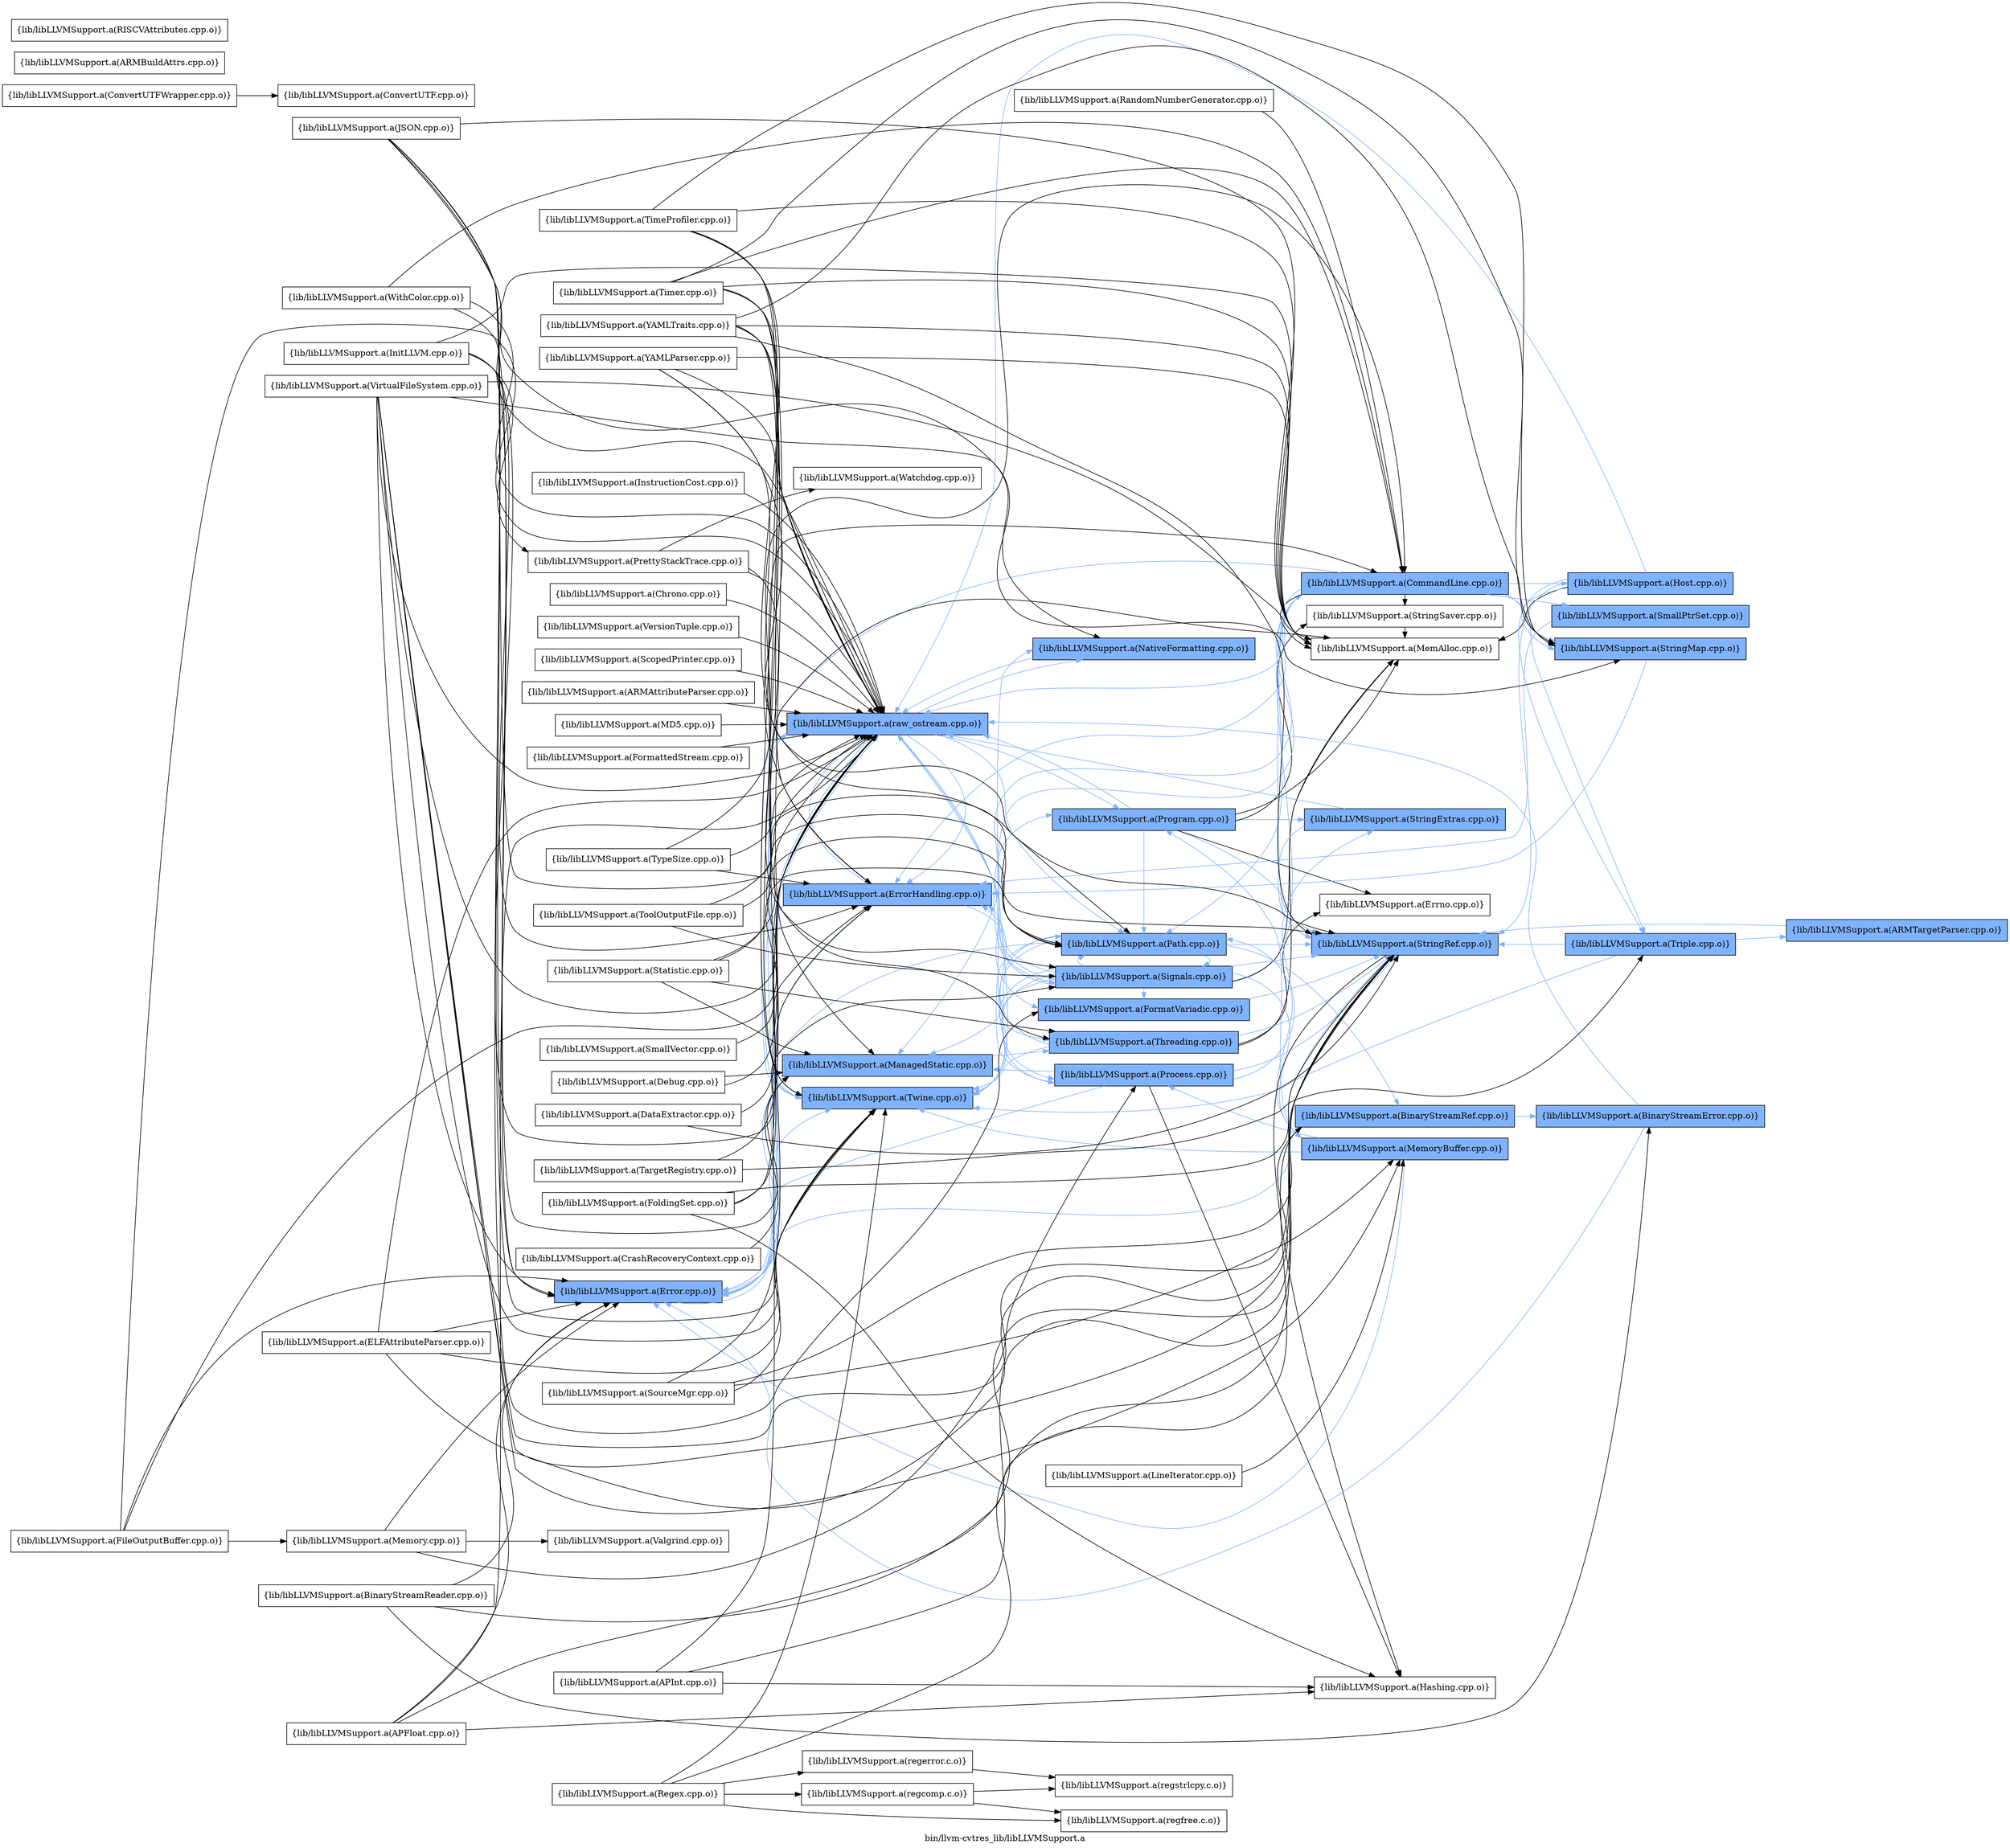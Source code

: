 digraph "bin/llvm-cvtres_lib/libLLVMSupport.a" {
	label="bin/llvm-cvtres_lib/libLLVMSupport.a";
	rankdir=LR;
	{ rank=same; Node0x55e25ba286c8;  }
	{ rank=same; Node0x55e25ba27a48; Node0x55e25ba211e8; Node0x55e25ba26f58; Node0x55e25ba258d8;  }
	{ rank=same; Node0x55e25ba285d8; Node0x55e25ba26af8; Node0x55e25ba217d8; Node0x55e25ba25c48; Node0x55e25ba23ee8; Node0x55e25ba23358; Node0x55e25ba21d78;  }
	{ rank=same; Node0x55e25ba230d8; Node0x55e25ba20068; Node0x55e25ba24a78; Node0x55e25ba20158; Node0x55e25ba21648; Node0x55e25ba23538; Node0x55e25ba25b08; Node0x55e25ba22318; Node0x55e25ba20928;  }
	{ rank=same; Node0x55e25ba28ad8; Node0x55e25ba29de8; Node0x55e25ba26788; Node0x55e25ba24e38; Node0x55e25ba24488;  }
	{ rank=same; Node0x55e25ba286c8;  }
	{ rank=same; Node0x55e25ba27a48; Node0x55e25ba211e8; Node0x55e25ba26f58; Node0x55e25ba258d8;  }
	{ rank=same; Node0x55e25ba285d8; Node0x55e25ba26af8; Node0x55e25ba217d8; Node0x55e25ba25c48; Node0x55e25ba23ee8; Node0x55e25ba23358; Node0x55e25ba21d78;  }
	{ rank=same; Node0x55e25ba230d8; Node0x55e25ba20068; Node0x55e25ba24a78; Node0x55e25ba20158; Node0x55e25ba21648; Node0x55e25ba23538; Node0x55e25ba25b08; Node0x55e25ba22318; Node0x55e25ba20928;  }
	{ rank=same; Node0x55e25ba28ad8; Node0x55e25ba29de8; Node0x55e25ba26788; Node0x55e25ba24e38; Node0x55e25ba24488;  }

	Node0x55e25ba286c8 [shape=record,shape=box,group=1,style=filled,fillcolor="0.600000 0.5 1",label="{lib/libLLVMSupport.a(Error.cpp.o)}"];
	Node0x55e25ba286c8 -> Node0x55e25ba27a48[color="0.600000 0.5 1"];
	Node0x55e25ba286c8 -> Node0x55e25ba211e8[color="0.600000 0.5 1"];
	Node0x55e25ba286c8 -> Node0x55e25ba26f58[color="0.600000 0.5 1"];
	Node0x55e25ba286c8 -> Node0x55e25ba258d8[color="0.600000 0.5 1"];
	Node0x55e25ba21ff8 [shape=record,shape=box,group=0,label="{lib/libLLVMSupport.a(FileOutputBuffer.cpp.o)}"];
	Node0x55e25ba21ff8 -> Node0x55e25ba286c8;
	Node0x55e25ba21ff8 -> Node0x55e25ba258d8;
	Node0x55e25ba21ff8 -> Node0x55e25ba24668;
	Node0x55e25ba21ff8 -> Node0x55e25ba23ee8;
	Node0x55e25ba21aa8 [shape=record,shape=box,group=0,label="{lib/libLLVMSupport.a(InitLLVM.cpp.o)}"];
	Node0x55e25ba21aa8 -> Node0x55e25ba27a48;
	Node0x55e25ba21aa8 -> Node0x55e25ba211e8;
	Node0x55e25ba21aa8 -> Node0x55e25ba20068;
	Node0x55e25ba21aa8 -> Node0x55e25ba26dc8;
	Node0x55e25ba21aa8 -> Node0x55e25ba285d8;
	Node0x55e25ba20068 [shape=record,shape=box,group=0,label="{lib/libLLVMSupport.a(MemAlloc.cpp.o)}"];
	Node0x55e25ba24a78 [shape=record,shape=box,group=1,style=filled,fillcolor="0.600000 0.5 1",label="{lib/libLLVMSupport.a(MemoryBuffer.cpp.o)}"];
	Node0x55e25ba24a78 -> Node0x55e25ba286c8[color="0.600000 0.5 1"];
	Node0x55e25ba24a78 -> Node0x55e25ba26f58[color="0.600000 0.5 1"];
	Node0x55e25ba24a78 -> Node0x55e25ba23ee8[color="0.600000 0.5 1"];
	Node0x55e25ba24a78 -> Node0x55e25ba23358[color="0.600000 0.5 1"];
	Node0x55e25ba24a78 -> Node0x55e25ba21d78[color="0.600000 0.5 1"];
	Node0x55e25ba279f8 [shape=record,shape=box,group=0,label="{lib/libLLVMSupport.a(ScopedPrinter.cpp.o)}"];
	Node0x55e25ba279f8 -> Node0x55e25ba258d8;
	Node0x55e25ba20158 [shape=record,shape=box,group=1,style=filled,fillcolor="0.600000 0.5 1",label="{lib/libLLVMSupport.a(StringRef.cpp.o)}"];
	Node0x55e25ba20158 -> Node0x55e25ba286c8[color="0.600000 0.5 1"];
	Node0x55e25ba20158 -> Node0x55e25ba25b08;
	Node0x55e25ba26f58 [shape=record,shape=box,group=1,style=filled,fillcolor="0.600000 0.5 1",label="{lib/libLLVMSupport.a(Twine.cpp.o)}"];
	Node0x55e25ba26f58 -> Node0x55e25ba258d8[color="0.600000 0.5 1"];
	Node0x55e25ba258d8 [shape=record,shape=box,group=1,style=filled,fillcolor="0.600000 0.5 1",label="{lib/libLLVMSupport.a(raw_ostream.cpp.o)}"];
	Node0x55e25ba258d8 -> Node0x55e25ba286c8[color="0.600000 0.5 1"];
	Node0x55e25ba258d8 -> Node0x55e25ba27a48[color="0.600000 0.5 1"];
	Node0x55e25ba258d8 -> Node0x55e25ba217d8[color="0.600000 0.5 1"];
	Node0x55e25ba258d8 -> Node0x55e25ba25c48[color="0.600000 0.5 1"];
	Node0x55e25ba258d8 -> Node0x55e25ba26f58[color="0.600000 0.5 1"];
	Node0x55e25ba258d8 -> Node0x55e25ba23ee8[color="0.600000 0.5 1"];
	Node0x55e25ba258d8 -> Node0x55e25ba23358[color="0.600000 0.5 1"];
	Node0x55e25ba258d8 -> Node0x55e25ba21d78[color="0.600000 0.5 1"];
	Node0x55e25ba23ee8 [shape=record,shape=box,group=1,style=filled,fillcolor="0.600000 0.5 1",label="{lib/libLLVMSupport.a(Path.cpp.o)}"];
	Node0x55e25ba23ee8 -> Node0x55e25ba23538[color="0.600000 0.5 1"];
	Node0x55e25ba23ee8 -> Node0x55e25ba286c8[color="0.600000 0.5 1"];
	Node0x55e25ba23ee8 -> Node0x55e25ba20158[color="0.600000 0.5 1"];
	Node0x55e25ba23ee8 -> Node0x55e25ba26f58[color="0.600000 0.5 1"];
	Node0x55e25ba23ee8 -> Node0x55e25ba23358[color="0.600000 0.5 1"];
	Node0x55e25ba23ee8 -> Node0x55e25ba285d8[color="0.600000 0.5 1"];
	Node0x55e25ba24488 [shape=record,shape=box,group=1,style=filled,fillcolor="0.600000 0.5 1",label="{lib/libLLVMSupport.a(BinaryStreamError.cpp.o)}"];
	Node0x55e25ba24488 -> Node0x55e25ba286c8[color="0.600000 0.5 1"];
	Node0x55e25ba24488 -> Node0x55e25ba258d8[color="0.600000 0.5 1"];
	Node0x55e25ba23808 [shape=record,shape=box,group=0,label="{lib/libLLVMSupport.a(BinaryStreamReader.cpp.o)}"];
	Node0x55e25ba23808 -> Node0x55e25ba24488;
	Node0x55e25ba23808 -> Node0x55e25ba23538;
	Node0x55e25ba23808 -> Node0x55e25ba286c8;
	Node0x55e25ba23538 [shape=record,shape=box,group=1,style=filled,fillcolor="0.600000 0.5 1",label="{lib/libLLVMSupport.a(BinaryStreamRef.cpp.o)}"];
	Node0x55e25ba23538 -> Node0x55e25ba24488[color="0.600000 0.5 1"];
	Node0x55e25ba223b8 [shape=record,shape=box,group=0,label="{lib/libLLVMSupport.a(ConvertUTFWrapper.cpp.o)}"];
	Node0x55e25ba223b8 -> Node0x55e25ba220e8;
	Node0x55e25ba217d8 [shape=record,shape=box,group=1,style=filled,fillcolor="0.600000 0.5 1",label="{lib/libLLVMSupport.a(FormatVariadic.cpp.o)}"];
	Node0x55e25ba217d8 -> Node0x55e25ba20158[color="0.600000 0.5 1"];
	Node0x55e25ba25c48 [shape=record,shape=box,group=1,style=filled,fillcolor="0.600000 0.5 1",label="{lib/libLLVMSupport.a(NativeFormatting.cpp.o)}"];
	Node0x55e25ba25c48 -> Node0x55e25ba258d8[color="0.600000 0.5 1"];
	Node0x55e25ba211e8 [shape=record,shape=box,group=1,style=filled,fillcolor="0.600000 0.5 1",label="{lib/libLLVMSupport.a(ManagedStatic.cpp.o)}"];
	Node0x55e25ba211e8 -> Node0x55e25ba26af8[color="0.600000 0.5 1"];
	Node0x55e25ba26788 [shape=record,shape=box,group=1,style=filled,fillcolor="0.600000 0.5 1",label="{lib/libLLVMSupport.a(Triple.cpp.o)}"];
	Node0x55e25ba26788 -> Node0x55e25ba20158[color="0.600000 0.5 1"];
	Node0x55e25ba26788 -> Node0x55e25ba269b8[color="0.600000 0.5 1"];
	Node0x55e25ba26788 -> Node0x55e25ba26f58[color="0.600000 0.5 1"];
	Node0x55e25ba29de8 [shape=record,shape=box,group=1,style=filled,fillcolor="0.600000 0.5 1",label="{lib/libLLVMSupport.a(StringMap.cpp.o)}"];
	Node0x55e25ba29de8 -> Node0x55e25ba27a48[color="0.600000 0.5 1"];
	Node0x55e25ba27a48 [shape=record,shape=box,group=1,style=filled,fillcolor="0.600000 0.5 1",label="{lib/libLLVMSupport.a(ErrorHandling.cpp.o)}"];
	Node0x55e25ba27a48 -> Node0x55e25ba26f58[color="0.600000 0.5 1"];
	Node0x55e25ba27a48 -> Node0x55e25ba258d8[color="0.600000 0.5 1"];
	Node0x55e25ba27a48 -> Node0x55e25ba285d8[color="0.600000 0.5 1"];
	Node0x55e25ba24e38 [shape=record,shape=box,group=1,style=filled,fillcolor="0.600000 0.5 1",label="{lib/libLLVMSupport.a(Host.cpp.o)}"];
	Node0x55e25ba24e38 -> Node0x55e25ba20068;
	Node0x55e25ba24e38 -> Node0x55e25ba29de8[color="0.600000 0.5 1"];
	Node0x55e25ba24e38 -> Node0x55e25ba20158[color="0.600000 0.5 1"];
	Node0x55e25ba24e38 -> Node0x55e25ba26788[color="0.600000 0.5 1"];
	Node0x55e25ba24e38 -> Node0x55e25ba258d8[color="0.600000 0.5 1"];
	Node0x55e25ba25608 [shape=record,shape=box,group=0,label="{lib/libLLVMSupport.a(ARMBuildAttrs.cpp.o)}"];
	Node0x55e25ba27598 [shape=record,shape=box,group=0,label="{lib/libLLVMSupport.a(RISCVAttributes.cpp.o)}"];
	Node0x55e25ba28ad8 [shape=record,shape=box,group=1,style=filled,fillcolor="0.600000 0.5 1",label="{lib/libLLVMSupport.a(SmallPtrSet.cpp.o)}"];
	Node0x55e25ba28ad8 -> Node0x55e25ba27a48[color="0.600000 0.5 1"];
	Node0x55e25ba20928 [shape=record,shape=box,group=0,label="{lib/libLLVMSupport.a(StringSaver.cpp.o)}"];
	Node0x55e25ba20928 -> Node0x55e25ba20068;
	Node0x55e25ba24708 [shape=record,shape=box,group=0,label="{lib/libLLVMSupport.a(ARMAttributeParser.cpp.o)}"];
	Node0x55e25ba24708 -> Node0x55e25ba258d8;
	Node0x55e25ba230d8 [shape=record,shape=box,group=1,style=filled,fillcolor="0.600000 0.5 1",label="{lib/libLLVMSupport.a(CommandLine.cpp.o)}"];
	Node0x55e25ba230d8 -> Node0x55e25ba286c8[color="0.600000 0.5 1"];
	Node0x55e25ba230d8 -> Node0x55e25ba27a48[color="0.600000 0.5 1"];
	Node0x55e25ba230d8 -> Node0x55e25ba211e8[color="0.600000 0.5 1"];
	Node0x55e25ba230d8 -> Node0x55e25ba20068;
	Node0x55e25ba230d8 -> Node0x55e25ba28ad8[color="0.600000 0.5 1"];
	Node0x55e25ba230d8 -> Node0x55e25ba29de8[color="0.600000 0.5 1"];
	Node0x55e25ba230d8 -> Node0x55e25ba20928;
	Node0x55e25ba230d8 -> Node0x55e25ba20158[color="0.600000 0.5 1"];
	Node0x55e25ba230d8 -> Node0x55e25ba26788[color="0.600000 0.5 1"];
	Node0x55e25ba230d8 -> Node0x55e25ba26f58[color="0.600000 0.5 1"];
	Node0x55e25ba230d8 -> Node0x55e25ba258d8[color="0.600000 0.5 1"];
	Node0x55e25ba230d8 -> Node0x55e25ba24e38[color="0.600000 0.5 1"];
	Node0x55e25ba230d8 -> Node0x55e25ba23ee8[color="0.600000 0.5 1"];
	Node0x55e25ba220e8 [shape=record,shape=box,group=0,label="{lib/libLLVMSupport.a(ConvertUTF.cpp.o)}"];
	Node0x55e25ba21468 [shape=record,shape=box,group=0,label="{lib/libLLVMSupport.a(DataExtractor.cpp.o)}"];
	Node0x55e25ba21468 -> Node0x55e25ba20158;
	Node0x55e25ba21468 -> Node0x55e25ba258d8;
	Node0x55e25ba29fc8 [shape=record,shape=box,group=0,label="{lib/libLLVMSupport.a(ELFAttributeParser.cpp.o)}"];
	Node0x55e25ba29fc8 -> Node0x55e25ba286c8;
	Node0x55e25ba29fc8 -> Node0x55e25ba20158;
	Node0x55e25ba29fc8 -> Node0x55e25ba26f58;
	Node0x55e25ba29fc8 -> Node0x55e25ba258d8;
	Node0x55e25ba285d8 [shape=record,shape=box,group=1,style=filled,fillcolor="0.600000 0.5 1",label="{lib/libLLVMSupport.a(Signals.cpp.o)}"];
	Node0x55e25ba285d8 -> Node0x55e25ba230d8[color="0.600000 0.5 1"];
	Node0x55e25ba285d8 -> Node0x55e25ba27a48[color="0.600000 0.5 1"];
	Node0x55e25ba285d8 -> Node0x55e25ba217d8[color="0.600000 0.5 1"];
	Node0x55e25ba285d8 -> Node0x55e25ba211e8[color="0.600000 0.5 1"];
	Node0x55e25ba285d8 -> Node0x55e25ba20068;
	Node0x55e25ba285d8 -> Node0x55e25ba24a78[color="0.600000 0.5 1"];
	Node0x55e25ba285d8 -> Node0x55e25ba25c48[color="0.600000 0.5 1"];
	Node0x55e25ba285d8 -> Node0x55e25ba20158[color="0.600000 0.5 1"];
	Node0x55e25ba285d8 -> Node0x55e25ba26f58[color="0.600000 0.5 1"];
	Node0x55e25ba285d8 -> Node0x55e25ba258d8[color="0.600000 0.5 1"];
	Node0x55e25ba285d8 -> Node0x55e25ba23ee8[color="0.600000 0.5 1"];
	Node0x55e25ba285d8 -> Node0x55e25ba21d78[color="0.600000 0.5 1"];
	Node0x55e25ba285d8 -> Node0x55e25ba26af8[color="0.600000 0.5 1"];
	Node0x55e25ba27d18 [shape=record,shape=box,group=0,label="{lib/libLLVMSupport.a(Debug.cpp.o)}"];
	Node0x55e25ba27d18 -> Node0x55e25ba211e8;
	Node0x55e25ba27d18 -> Node0x55e25ba258d8;
	Node0x55e25ba24668 [shape=record,shape=box,group=0,label="{lib/libLLVMSupport.a(Memory.cpp.o)}"];
	Node0x55e25ba24668 -> Node0x55e25ba286c8;
	Node0x55e25ba24668 -> Node0x55e25ba23358;
	Node0x55e25ba24668 -> Node0x55e25ba26918;
	Node0x55e25ba26dc8 [shape=record,shape=box,group=0,label="{lib/libLLVMSupport.a(PrettyStackTrace.cpp.o)}"];
	Node0x55e25ba26dc8 -> Node0x55e25ba258d8;
	Node0x55e25ba26dc8 -> Node0x55e25ba285d8;
	Node0x55e25ba26dc8 -> Node0x55e25ba25c98;
	Node0x55e25ba26af8 [shape=record,shape=box,group=1,style=filled,fillcolor="0.600000 0.5 1",label="{lib/libLLVMSupport.a(Threading.cpp.o)}"];
	Node0x55e25ba26af8 -> Node0x55e25ba27a48[color="0.600000 0.5 1"];
	Node0x55e25ba26af8 -> Node0x55e25ba20068;
	Node0x55e25ba26af8 -> Node0x55e25ba20158[color="0.600000 0.5 1"];
	Node0x55e25ba26af8 -> Node0x55e25ba26f58[color="0.600000 0.5 1"];
	Node0x55e25ba26af8 -> Node0x55e25ba21648;
	Node0x55e25ba23358 [shape=record,shape=box,group=1,style=filled,fillcolor="0.600000 0.5 1",label="{lib/libLLVMSupport.a(Process.cpp.o)}"];
	Node0x55e25ba23358 -> Node0x55e25ba286c8[color="0.600000 0.5 1"];
	Node0x55e25ba23358 -> Node0x55e25ba211e8[color="0.600000 0.5 1"];
	Node0x55e25ba23358 -> Node0x55e25ba20158[color="0.600000 0.5 1"];
	Node0x55e25ba23358 -> Node0x55e25ba25b08;
	Node0x55e25ba23358 -> Node0x55e25ba23ee8[color="0.600000 0.5 1"];
	Node0x55e25ba23358 -> Node0x55e25ba22318[color="0.600000 0.5 1"];
	Node0x55e25ba21d78 [shape=record,shape=box,group=1,style=filled,fillcolor="0.600000 0.5 1",label="{lib/libLLVMSupport.a(Program.cpp.o)}"];
	Node0x55e25ba21d78 -> Node0x55e25ba20068;
	Node0x55e25ba21d78 -> Node0x55e25ba20928;
	Node0x55e25ba21d78 -> Node0x55e25ba20158[color="0.600000 0.5 1"];
	Node0x55e25ba21d78 -> Node0x55e25ba258d8[color="0.600000 0.5 1"];
	Node0x55e25ba21d78 -> Node0x55e25ba23ee8[color="0.600000 0.5 1"];
	Node0x55e25ba21d78 -> Node0x55e25ba22318[color="0.600000 0.5 1"];
	Node0x55e25ba21d78 -> Node0x55e25ba21648;
	Node0x55e25ba25c98 [shape=record,shape=box,group=0,label="{lib/libLLVMSupport.a(Watchdog.cpp.o)}"];
	Node0x55e25ba292f8 [shape=record,shape=box,group=0,label="{lib/libLLVMSupport.a(SmallVector.cpp.o)}"];
	Node0x55e25ba292f8 -> Node0x55e25ba27a48;
	Node0x55e25ba28c68 [shape=record,shape=box,group=0,label="{lib/libLLVMSupport.a(SourceMgr.cpp.o)}"];
	Node0x55e25ba28c68 -> Node0x55e25ba24a78;
	Node0x55e25ba28c68 -> Node0x55e25ba20158;
	Node0x55e25ba28c68 -> Node0x55e25ba26f58;
	Node0x55e25ba28c68 -> Node0x55e25ba258d8;
	Node0x55e25ba25b08 [shape=record,shape=box,group=0,label="{lib/libLLVMSupport.a(Hashing.cpp.o)}"];
	Node0x55e25ba246b8 [shape=record,shape=box,group=0,label="{lib/libLLVMSupport.a(APFloat.cpp.o)}"];
	Node0x55e25ba246b8 -> Node0x55e25ba286c8;
	Node0x55e25ba246b8 -> Node0x55e25ba20158;
	Node0x55e25ba246b8 -> Node0x55e25ba25b08;
	Node0x55e25ba246b8 -> Node0x55e25ba258d8;
	Node0x55e25ba24e88 [shape=record,shape=box,group=0,label="{lib/libLLVMSupport.a(APInt.cpp.o)}"];
	Node0x55e25ba24e88 -> Node0x55e25ba20158;
	Node0x55e25ba24e88 -> Node0x55e25ba25b08;
	Node0x55e25ba24e88 -> Node0x55e25ba258d8;
	Node0x55e25ba25888 [shape=record,shape=box,group=0,label="{lib/libLLVMSupport.a(FoldingSet.cpp.o)}"];
	Node0x55e25ba25888 -> Node0x55e25ba27a48;
	Node0x55e25ba25888 -> Node0x55e25ba20068;
	Node0x55e25ba25888 -> Node0x55e25ba20158;
	Node0x55e25ba25888 -> Node0x55e25ba25b08;
	Node0x55e25ba269b8 [shape=record,shape=box,group=1,style=filled,fillcolor="0.600000 0.5 1",label="{lib/libLLVMSupport.a(ARMTargetParser.cpp.o)}"];
	Node0x55e25ba269b8 -> Node0x55e25ba20158[color="0.600000 0.5 1"];
	Node0x55e25ba27b38 [shape=record,shape=box,group=0,label="{lib/libLLVMSupport.a(TypeSize.cpp.o)}"];
	Node0x55e25ba27b38 -> Node0x55e25ba230d8;
	Node0x55e25ba27b38 -> Node0x55e25ba27a48;
	Node0x55e25ba27b38 -> Node0x55e25ba258d8;
	Node0x55e25ba27d68 [shape=record,shape=box,group=0,label="{lib/libLLVMSupport.a(VirtualFileSystem.cpp.o)}"];
	Node0x55e25ba27d68 -> Node0x55e25ba23538;
	Node0x55e25ba27d68 -> Node0x55e25ba286c8;
	Node0x55e25ba27d68 -> Node0x55e25ba20068;
	Node0x55e25ba27d68 -> Node0x55e25ba24a78;
	Node0x55e25ba27d68 -> Node0x55e25ba29de8;
	Node0x55e25ba27d68 -> Node0x55e25ba20158;
	Node0x55e25ba27d68 -> Node0x55e25ba26f58;
	Node0x55e25ba27d68 -> Node0x55e25ba258d8;
	Node0x55e25ba27d68 -> Node0x55e25ba23ee8;
	Node0x55e25ba289e8 [shape=record,shape=box,group=0,label="{lib/libLLVMSupport.a(WithColor.cpp.o)}"];
	Node0x55e25ba289e8 -> Node0x55e25ba230d8;
	Node0x55e25ba289e8 -> Node0x55e25ba286c8;
	Node0x55e25ba289e8 -> Node0x55e25ba258d8;
	Node0x55e25ba28da8 [shape=record,shape=box,group=0,label="{lib/libLLVMSupport.a(YAMLParser.cpp.o)}"];
	Node0x55e25ba28da8 -> Node0x55e25ba27a48;
	Node0x55e25ba28da8 -> Node0x55e25ba20068;
	Node0x55e25ba28da8 -> Node0x55e25ba20158;
	Node0x55e25ba28da8 -> Node0x55e25ba258d8;
	Node0x55e25ba26918 [shape=record,shape=box,group=0,label="{lib/libLLVMSupport.a(Valgrind.cpp.o)}"];
	Node0x55e25ba23b28 [shape=record,shape=box,group=0,label="{lib/libLLVMSupport.a(MD5.cpp.o)}"];
	Node0x55e25ba23b28 -> Node0x55e25ba258d8;
	Node0x55e25ba22318 [shape=record,shape=box,group=1,style=filled,fillcolor="0.600000 0.5 1",label="{lib/libLLVMSupport.a(StringExtras.cpp.o)}"];
	Node0x55e25ba22318 -> Node0x55e25ba20158[color="0.600000 0.5 1"];
	Node0x55e25ba22318 -> Node0x55e25ba258d8[color="0.600000 0.5 1"];
	Node0x55e25ba22c78 [shape=record,shape=box,group=0,label="{lib/libLLVMSupport.a(CrashRecoveryContext.cpp.o)}"];
	Node0x55e25ba22c78 -> Node0x55e25ba211e8;
	Node0x55e25ba21648 [shape=record,shape=box,group=0,label="{lib/libLLVMSupport.a(Errno.cpp.o)}"];
	Node0x55e25ba27ae8 [shape=record,shape=box,group=0,label="{lib/libLLVMSupport.a(TargetRegistry.cpp.o)}"];
	Node0x55e25ba27ae8 -> Node0x55e25ba26788;
	Node0x55e25ba27ae8 -> Node0x55e25ba258d8;
	Node0x55e25ba22cc8 [shape=record,shape=box,group=0,label="{lib/libLLVMSupport.a(FormattedStream.cpp.o)}"];
	Node0x55e25ba22cc8 -> Node0x55e25ba258d8;
	Node0x55e25ba245c8 [shape=record,shape=box,group=0,label="{lib/libLLVMSupport.a(Regex.cpp.o)}"];
	Node0x55e25ba245c8 -> Node0x55e25ba20158;
	Node0x55e25ba245c8 -> Node0x55e25ba26f58;
	Node0x55e25ba245c8 -> Node0x55e25ba24d48;
	Node0x55e25ba245c8 -> Node0x55e25ba256f8;
	Node0x55e25ba245c8 -> Node0x55e25ba262d8;
	Node0x55e25ba24d48 [shape=record,shape=box,group=0,label="{lib/libLLVMSupport.a(regcomp.c.o)}"];
	Node0x55e25ba24d48 -> Node0x55e25ba24618;
	Node0x55e25ba24d48 -> Node0x55e25ba256f8;
	Node0x55e25ba256f8 [shape=record,shape=box,group=0,label="{lib/libLLVMSupport.a(regfree.c.o)}"];
	Node0x55e25ba262d8 [shape=record,shape=box,group=0,label="{lib/libLLVMSupport.a(regerror.c.o)}"];
	Node0x55e25ba262d8 -> Node0x55e25ba24618;
	Node0x55e25ba24618 [shape=record,shape=box,group=0,label="{lib/libLLVMSupport.a(regstrlcpy.c.o)}"];
	Node0x55e25ba28178 [shape=record,shape=box,group=0,label="{lib/libLLVMSupport.a(InstructionCost.cpp.o)}"];
	Node0x55e25ba28178 -> Node0x55e25ba258d8;
	Node0x55e25ba24438 [shape=record,shape=box,group=0,label="{lib/libLLVMSupport.a(ToolOutputFile.cpp.o)}"];
	Node0x55e25ba24438 -> Node0x55e25ba258d8;
	Node0x55e25ba24438 -> Node0x55e25ba23ee8;
	Node0x55e25ba24438 -> Node0x55e25ba285d8;
	Node0x55e25ba26be8 [shape=record,shape=box,group=0,label="{lib/libLLVMSupport.a(RandomNumberGenerator.cpp.o)}"];
	Node0x55e25ba26be8 -> Node0x55e25ba230d8;
	Node0x55e25ba28628 [shape=record,shape=box,group=0,label="{lib/libLLVMSupport.a(Statistic.cpp.o)}"];
	Node0x55e25ba28628 -> Node0x55e25ba230d8;
	Node0x55e25ba28628 -> Node0x55e25ba211e8;
	Node0x55e25ba28628 -> Node0x55e25ba258d8;
	Node0x55e25ba28628 -> Node0x55e25ba26af8;
	Node0x55e25ba28df8 [shape=record,shape=box,group=0,label="{lib/libLLVMSupport.a(Timer.cpp.o)}"];
	Node0x55e25ba28df8 -> Node0x55e25ba230d8;
	Node0x55e25ba28df8 -> Node0x55e25ba211e8;
	Node0x55e25ba28df8 -> Node0x55e25ba20068;
	Node0x55e25ba28df8 -> Node0x55e25ba29de8;
	Node0x55e25ba28df8 -> Node0x55e25ba258d8;
	Node0x55e25ba28df8 -> Node0x55e25ba26af8;
	Node0x55e25ba28128 [shape=record,shape=box,group=0,label="{lib/libLLVMSupport.a(TimeProfiler.cpp.o)}"];
	Node0x55e25ba28128 -> Node0x55e25ba20068;
	Node0x55e25ba28128 -> Node0x55e25ba29de8;
	Node0x55e25ba28128 -> Node0x55e25ba26f58;
	Node0x55e25ba28128 -> Node0x55e25ba258d8;
	Node0x55e25ba28128 -> Node0x55e25ba23ee8;
	Node0x55e25ba278b8 [shape=record,shape=box,group=0,label="{lib/libLLVMSupport.a(JSON.cpp.o)}"];
	Node0x55e25ba278b8 -> Node0x55e25ba286c8;
	Node0x55e25ba278b8 -> Node0x55e25ba217d8;
	Node0x55e25ba278b8 -> Node0x55e25ba20068;
	Node0x55e25ba278b8 -> Node0x55e25ba25c48;
	Node0x55e25ba278b8 -> Node0x55e25ba20158;
	Node0x55e25ba278b8 -> Node0x55e25ba26f58;
	Node0x55e25ba278b8 -> Node0x55e25ba258d8;
	Node0x55e25ba27818 [shape=record,shape=box,group=0,label="{lib/libLLVMSupport.a(Chrono.cpp.o)}"];
	Node0x55e25ba27818 -> Node0x55e25ba258d8;
	Node0x55e25ba29c08 [shape=record,shape=box,group=0,label="{lib/libLLVMSupport.a(YAMLTraits.cpp.o)}"];
	Node0x55e25ba29c08 -> Node0x55e25ba27a48;
	Node0x55e25ba29c08 -> Node0x55e25ba20068;
	Node0x55e25ba29c08 -> Node0x55e25ba29de8;
	Node0x55e25ba29c08 -> Node0x55e25ba20158;
	Node0x55e25ba29c08 -> Node0x55e25ba26f58;
	Node0x55e25ba29c08 -> Node0x55e25ba258d8;
	Node0x55e25ba29938 [shape=record,shape=box,group=0,label="{lib/libLLVMSupport.a(LineIterator.cpp.o)}"];
	Node0x55e25ba29938 -> Node0x55e25ba24a78;
	Node0x55e25ba294d8 [shape=record,shape=box,group=0,label="{lib/libLLVMSupport.a(VersionTuple.cpp.o)}"];
	Node0x55e25ba294d8 -> Node0x55e25ba258d8;
}
